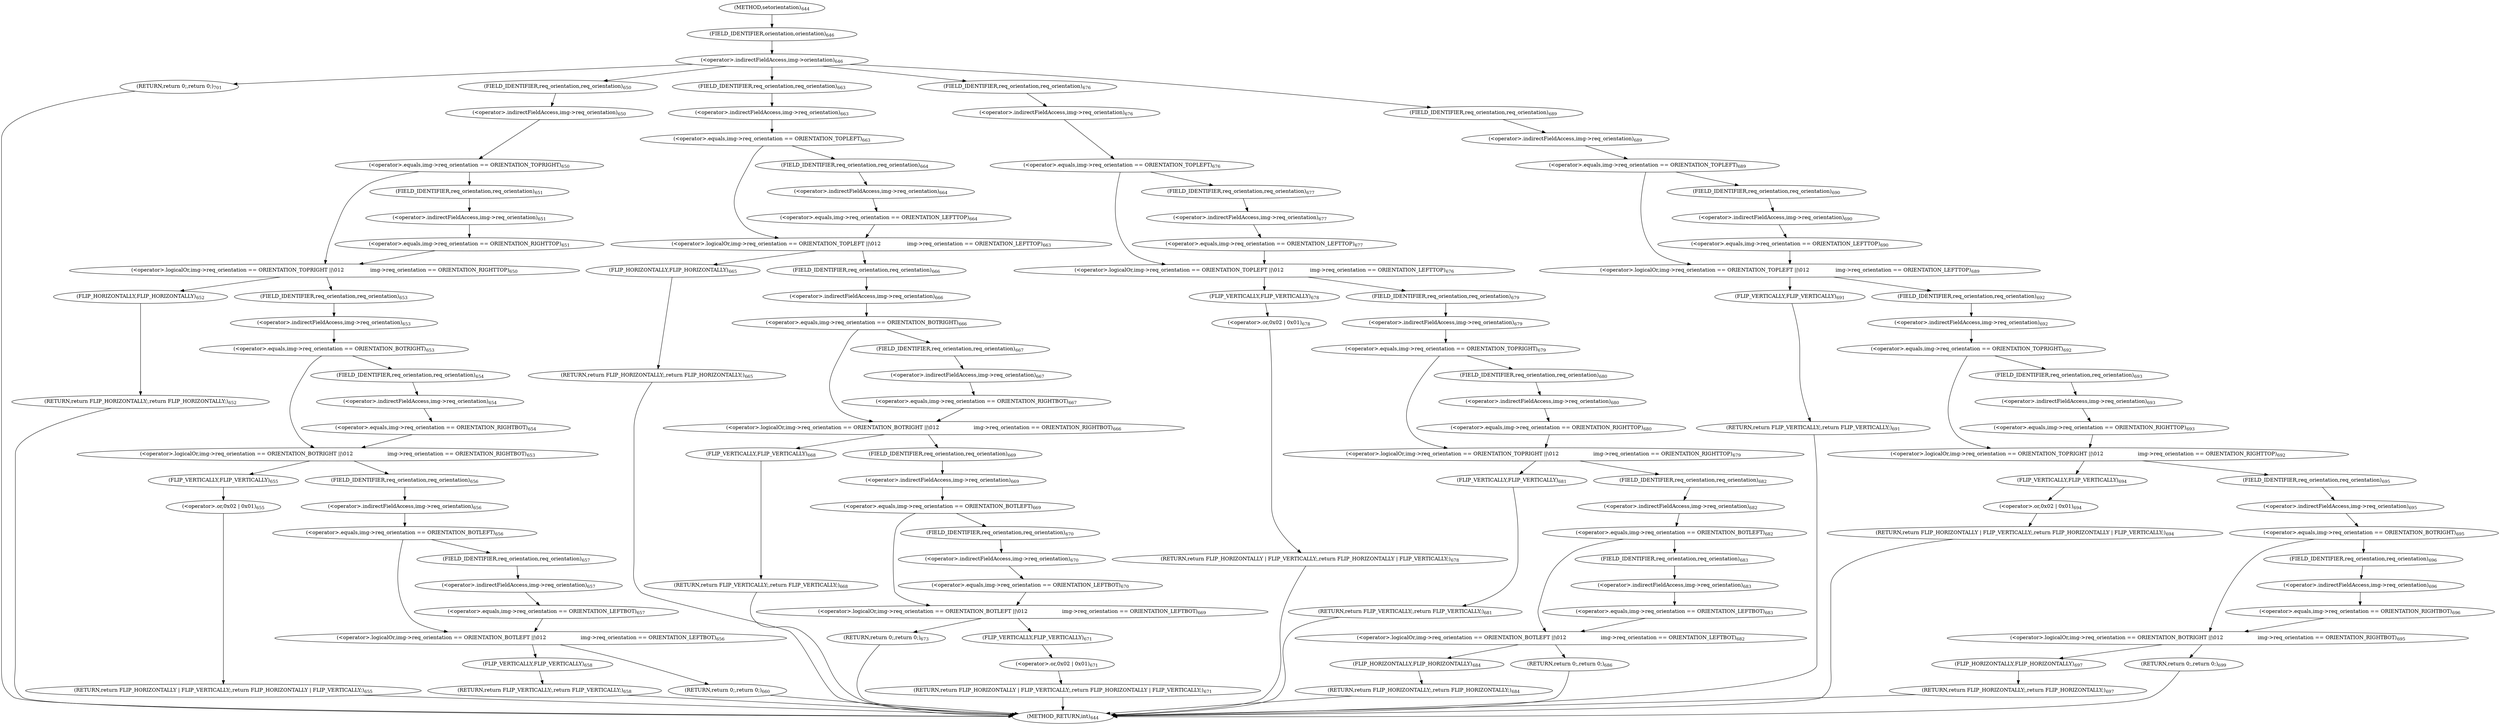 digraph "setorientation" {  
"46943" [label = <(&lt;operator&gt;.indirectFieldAccess,img-&gt;orientation)<SUB>646</SUB>> ]
"46945" [label = <(FIELD_IDENTIFIER,orientation,orientation)<SUB>646</SUB>> ]
"47208" [label = <(RETURN,return 0;,return 0;)<SUB>701</SUB>> ]
"46952" [label = <(&lt;operator&gt;.logicalOr,img-&gt;req_orientation == ORIENTATION_TOPRIGHT ||\012                img-&gt;req_orientation == ORIENTATION_RIGHTTOP)<SUB>650</SUB>> ]
"47017" [label = <(&lt;operator&gt;.logicalOr,img-&gt;req_orientation == ORIENTATION_TOPLEFT ||\012                img-&gt;req_orientation == ORIENTATION_LEFTTOP)<SUB>663</SUB>> ]
"47082" [label = <(&lt;operator&gt;.logicalOr,img-&gt;req_orientation == ORIENTATION_TOPLEFT ||\012                img-&gt;req_orientation == ORIENTATION_LEFTTOP)<SUB>676</SUB>> ]
"47147" [label = <(&lt;operator&gt;.logicalOr,img-&gt;req_orientation == ORIENTATION_TOPLEFT ||\012                img-&gt;req_orientation == ORIENTATION_LEFTTOP)<SUB>689</SUB>> ]
"46953" [label = <(&lt;operator&gt;.equals,img-&gt;req_orientation == ORIENTATION_TOPRIGHT)<SUB>650</SUB>> ]
"46958" [label = <(&lt;operator&gt;.equals,img-&gt;req_orientation == ORIENTATION_RIGHTTOP)<SUB>651</SUB>> ]
"46964" [label = <(RETURN,return FLIP_HORIZONTALLY;,return FLIP_HORIZONTALLY;)<SUB>652</SUB>> ]
"47018" [label = <(&lt;operator&gt;.equals,img-&gt;req_orientation == ORIENTATION_TOPLEFT)<SUB>663</SUB>> ]
"47023" [label = <(&lt;operator&gt;.equals,img-&gt;req_orientation == ORIENTATION_LEFTTOP)<SUB>664</SUB>> ]
"47029" [label = <(RETURN,return FLIP_HORIZONTALLY;,return FLIP_HORIZONTALLY;)<SUB>665</SUB>> ]
"47083" [label = <(&lt;operator&gt;.equals,img-&gt;req_orientation == ORIENTATION_TOPLEFT)<SUB>676</SUB>> ]
"47088" [label = <(&lt;operator&gt;.equals,img-&gt;req_orientation == ORIENTATION_LEFTTOP)<SUB>677</SUB>> ]
"47094" [label = <(RETURN,return FLIP_HORIZONTALLY | FLIP_VERTICALLY;,return FLIP_HORIZONTALLY | FLIP_VERTICALLY;)<SUB>678</SUB>> ]
"47148" [label = <(&lt;operator&gt;.equals,img-&gt;req_orientation == ORIENTATION_TOPLEFT)<SUB>689</SUB>> ]
"47153" [label = <(&lt;operator&gt;.equals,img-&gt;req_orientation == ORIENTATION_LEFTTOP)<SUB>690</SUB>> ]
"47159" [label = <(RETURN,return FLIP_VERTICALLY;,return FLIP_VERTICALLY;)<SUB>691</SUB>> ]
"46954" [label = <(&lt;operator&gt;.indirectFieldAccess,img-&gt;req_orientation)<SUB>650</SUB>> ]
"46959" [label = <(&lt;operator&gt;.indirectFieldAccess,img-&gt;req_orientation)<SUB>651</SUB>> ]
"46965" [label = <(FLIP_HORIZONTALLY,FLIP_HORIZONTALLY)<SUB>652</SUB>> ]
"47019" [label = <(&lt;operator&gt;.indirectFieldAccess,img-&gt;req_orientation)<SUB>663</SUB>> ]
"47024" [label = <(&lt;operator&gt;.indirectFieldAccess,img-&gt;req_orientation)<SUB>664</SUB>> ]
"47030" [label = <(FLIP_HORIZONTALLY,FLIP_HORIZONTALLY)<SUB>665</SUB>> ]
"47084" [label = <(&lt;operator&gt;.indirectFieldAccess,img-&gt;req_orientation)<SUB>676</SUB>> ]
"47089" [label = <(&lt;operator&gt;.indirectFieldAccess,img-&gt;req_orientation)<SUB>677</SUB>> ]
"47095" [label = <(&lt;operator&gt;.or,0x02 | 0x01)<SUB>678</SUB>> ]
"47149" [label = <(&lt;operator&gt;.indirectFieldAccess,img-&gt;req_orientation)<SUB>689</SUB>> ]
"47154" [label = <(&lt;operator&gt;.indirectFieldAccess,img-&gt;req_orientation)<SUB>690</SUB>> ]
"47160" [label = <(FLIP_VERTICALLY,FLIP_VERTICALLY)<SUB>691</SUB>> ]
"46956" [label = <(FIELD_IDENTIFIER,req_orientation,req_orientation)<SUB>650</SUB>> ]
"46961" [label = <(FIELD_IDENTIFIER,req_orientation,req_orientation)<SUB>651</SUB>> ]
"46971" [label = <(&lt;operator&gt;.logicalOr,img-&gt;req_orientation == ORIENTATION_BOTRIGHT ||\012                     img-&gt;req_orientation == ORIENTATION_RIGHTBOT)<SUB>653</SUB>> ]
"47021" [label = <(FIELD_IDENTIFIER,req_orientation,req_orientation)<SUB>663</SUB>> ]
"47026" [label = <(FIELD_IDENTIFIER,req_orientation,req_orientation)<SUB>664</SUB>> ]
"47036" [label = <(&lt;operator&gt;.logicalOr,img-&gt;req_orientation == ORIENTATION_BOTRIGHT ||\012                     img-&gt;req_orientation == ORIENTATION_RIGHTBOT)<SUB>666</SUB>> ]
"47086" [label = <(FIELD_IDENTIFIER,req_orientation,req_orientation)<SUB>676</SUB>> ]
"47091" [label = <(FIELD_IDENTIFIER,req_orientation,req_orientation)<SUB>677</SUB>> ]
"47097" [label = <(FLIP_VERTICALLY,FLIP_VERTICALLY)<SUB>678</SUB>> ]
"47103" [label = <(&lt;operator&gt;.logicalOr,img-&gt;req_orientation == ORIENTATION_TOPRIGHT ||\012                     img-&gt;req_orientation == ORIENTATION_RIGHTTOP)<SUB>679</SUB>> ]
"47151" [label = <(FIELD_IDENTIFIER,req_orientation,req_orientation)<SUB>689</SUB>> ]
"47156" [label = <(FIELD_IDENTIFIER,req_orientation,req_orientation)<SUB>690</SUB>> ]
"47166" [label = <(&lt;operator&gt;.logicalOr,img-&gt;req_orientation == ORIENTATION_TOPRIGHT ||\012                     img-&gt;req_orientation == ORIENTATION_RIGHTTOP)<SUB>692</SUB>> ]
"46972" [label = <(&lt;operator&gt;.equals,img-&gt;req_orientation == ORIENTATION_BOTRIGHT)<SUB>653</SUB>> ]
"46977" [label = <(&lt;operator&gt;.equals,img-&gt;req_orientation == ORIENTATION_RIGHTBOT)<SUB>654</SUB>> ]
"46983" [label = <(RETURN,return FLIP_HORIZONTALLY | FLIP_VERTICALLY;,return FLIP_HORIZONTALLY | FLIP_VERTICALLY;)<SUB>655</SUB>> ]
"47037" [label = <(&lt;operator&gt;.equals,img-&gt;req_orientation == ORIENTATION_BOTRIGHT)<SUB>666</SUB>> ]
"47042" [label = <(&lt;operator&gt;.equals,img-&gt;req_orientation == ORIENTATION_RIGHTBOT)<SUB>667</SUB>> ]
"47048" [label = <(RETURN,return FLIP_VERTICALLY;,return FLIP_VERTICALLY;)<SUB>668</SUB>> ]
"47104" [label = <(&lt;operator&gt;.equals,img-&gt;req_orientation == ORIENTATION_TOPRIGHT)<SUB>679</SUB>> ]
"47109" [label = <(&lt;operator&gt;.equals,img-&gt;req_orientation == ORIENTATION_RIGHTTOP)<SUB>680</SUB>> ]
"47115" [label = <(RETURN,return FLIP_VERTICALLY;,return FLIP_VERTICALLY;)<SUB>681</SUB>> ]
"47167" [label = <(&lt;operator&gt;.equals,img-&gt;req_orientation == ORIENTATION_TOPRIGHT)<SUB>692</SUB>> ]
"47172" [label = <(&lt;operator&gt;.equals,img-&gt;req_orientation == ORIENTATION_RIGHTTOP)<SUB>693</SUB>> ]
"47178" [label = <(RETURN,return FLIP_HORIZONTALLY | FLIP_VERTICALLY;,return FLIP_HORIZONTALLY | FLIP_VERTICALLY;)<SUB>694</SUB>> ]
"46973" [label = <(&lt;operator&gt;.indirectFieldAccess,img-&gt;req_orientation)<SUB>653</SUB>> ]
"46978" [label = <(&lt;operator&gt;.indirectFieldAccess,img-&gt;req_orientation)<SUB>654</SUB>> ]
"46984" [label = <(&lt;operator&gt;.or,0x02 | 0x01)<SUB>655</SUB>> ]
"47038" [label = <(&lt;operator&gt;.indirectFieldAccess,img-&gt;req_orientation)<SUB>666</SUB>> ]
"47043" [label = <(&lt;operator&gt;.indirectFieldAccess,img-&gt;req_orientation)<SUB>667</SUB>> ]
"47049" [label = <(FLIP_VERTICALLY,FLIP_VERTICALLY)<SUB>668</SUB>> ]
"47105" [label = <(&lt;operator&gt;.indirectFieldAccess,img-&gt;req_orientation)<SUB>679</SUB>> ]
"47110" [label = <(&lt;operator&gt;.indirectFieldAccess,img-&gt;req_orientation)<SUB>680</SUB>> ]
"47116" [label = <(FLIP_VERTICALLY,FLIP_VERTICALLY)<SUB>681</SUB>> ]
"47168" [label = <(&lt;operator&gt;.indirectFieldAccess,img-&gt;req_orientation)<SUB>692</SUB>> ]
"47173" [label = <(&lt;operator&gt;.indirectFieldAccess,img-&gt;req_orientation)<SUB>693</SUB>> ]
"47179" [label = <(&lt;operator&gt;.or,0x02 | 0x01)<SUB>694</SUB>> ]
"46975" [label = <(FIELD_IDENTIFIER,req_orientation,req_orientation)<SUB>653</SUB>> ]
"46980" [label = <(FIELD_IDENTIFIER,req_orientation,req_orientation)<SUB>654</SUB>> ]
"46986" [label = <(FLIP_VERTICALLY,FLIP_VERTICALLY)<SUB>655</SUB>> ]
"46992" [label = <(&lt;operator&gt;.logicalOr,img-&gt;req_orientation == ORIENTATION_BOTLEFT ||\012                     img-&gt;req_orientation == ORIENTATION_LEFTBOT)<SUB>656</SUB>> ]
"47040" [label = <(FIELD_IDENTIFIER,req_orientation,req_orientation)<SUB>666</SUB>> ]
"47045" [label = <(FIELD_IDENTIFIER,req_orientation,req_orientation)<SUB>667</SUB>> ]
"47055" [label = <(&lt;operator&gt;.logicalOr,img-&gt;req_orientation == ORIENTATION_BOTLEFT ||\012                     img-&gt;req_orientation == ORIENTATION_LEFTBOT)<SUB>669</SUB>> ]
"47107" [label = <(FIELD_IDENTIFIER,req_orientation,req_orientation)<SUB>679</SUB>> ]
"47112" [label = <(FIELD_IDENTIFIER,req_orientation,req_orientation)<SUB>680</SUB>> ]
"47122" [label = <(&lt;operator&gt;.logicalOr,img-&gt;req_orientation == ORIENTATION_BOTLEFT ||\012                     img-&gt;req_orientation == ORIENTATION_LEFTBOT)<SUB>682</SUB>> ]
"47170" [label = <(FIELD_IDENTIFIER,req_orientation,req_orientation)<SUB>692</SUB>> ]
"47175" [label = <(FIELD_IDENTIFIER,req_orientation,req_orientation)<SUB>693</SUB>> ]
"47181" [label = <(FLIP_VERTICALLY,FLIP_VERTICALLY)<SUB>694</SUB>> ]
"47187" [label = <(&lt;operator&gt;.logicalOr,img-&gt;req_orientation == ORIENTATION_BOTRIGHT ||\012                     img-&gt;req_orientation == ORIENTATION_RIGHTBOT)<SUB>695</SUB>> ]
"46993" [label = <(&lt;operator&gt;.equals,img-&gt;req_orientation == ORIENTATION_BOTLEFT)<SUB>656</SUB>> ]
"46998" [label = <(&lt;operator&gt;.equals,img-&gt;req_orientation == ORIENTATION_LEFTBOT)<SUB>657</SUB>> ]
"47004" [label = <(RETURN,return FLIP_VERTICALLY;,return FLIP_VERTICALLY;)<SUB>658</SUB>> ]
"47056" [label = <(&lt;operator&gt;.equals,img-&gt;req_orientation == ORIENTATION_BOTLEFT)<SUB>669</SUB>> ]
"47061" [label = <(&lt;operator&gt;.equals,img-&gt;req_orientation == ORIENTATION_LEFTBOT)<SUB>670</SUB>> ]
"47067" [label = <(RETURN,return FLIP_HORIZONTALLY | FLIP_VERTICALLY;,return FLIP_HORIZONTALLY | FLIP_VERTICALLY;)<SUB>671</SUB>> ]
"47123" [label = <(&lt;operator&gt;.equals,img-&gt;req_orientation == ORIENTATION_BOTLEFT)<SUB>682</SUB>> ]
"47128" [label = <(&lt;operator&gt;.equals,img-&gt;req_orientation == ORIENTATION_LEFTBOT)<SUB>683</SUB>> ]
"47134" [label = <(RETURN,return FLIP_HORIZONTALLY;,return FLIP_HORIZONTALLY;)<SUB>684</SUB>> ]
"47188" [label = <(&lt;operator&gt;.equals,img-&gt;req_orientation == ORIENTATION_BOTRIGHT)<SUB>695</SUB>> ]
"47193" [label = <(&lt;operator&gt;.equals,img-&gt;req_orientation == ORIENTATION_RIGHTBOT)<SUB>696</SUB>> ]
"47199" [label = <(RETURN,return FLIP_HORIZONTALLY;,return FLIP_HORIZONTALLY;)<SUB>697</SUB>> ]
"46994" [label = <(&lt;operator&gt;.indirectFieldAccess,img-&gt;req_orientation)<SUB>656</SUB>> ]
"46999" [label = <(&lt;operator&gt;.indirectFieldAccess,img-&gt;req_orientation)<SUB>657</SUB>> ]
"47005" [label = <(FLIP_VERTICALLY,FLIP_VERTICALLY)<SUB>658</SUB>> ]
"47010" [label = <(RETURN,return 0;,return 0;)<SUB>660</SUB>> ]
"47057" [label = <(&lt;operator&gt;.indirectFieldAccess,img-&gt;req_orientation)<SUB>669</SUB>> ]
"47062" [label = <(&lt;operator&gt;.indirectFieldAccess,img-&gt;req_orientation)<SUB>670</SUB>> ]
"47068" [label = <(&lt;operator&gt;.or,0x02 | 0x01)<SUB>671</SUB>> ]
"47075" [label = <(RETURN,return 0;,return 0;)<SUB>673</SUB>> ]
"47124" [label = <(&lt;operator&gt;.indirectFieldAccess,img-&gt;req_orientation)<SUB>682</SUB>> ]
"47129" [label = <(&lt;operator&gt;.indirectFieldAccess,img-&gt;req_orientation)<SUB>683</SUB>> ]
"47135" [label = <(FLIP_HORIZONTALLY,FLIP_HORIZONTALLY)<SUB>684</SUB>> ]
"47140" [label = <(RETURN,return 0;,return 0;)<SUB>686</SUB>> ]
"47189" [label = <(&lt;operator&gt;.indirectFieldAccess,img-&gt;req_orientation)<SUB>695</SUB>> ]
"47194" [label = <(&lt;operator&gt;.indirectFieldAccess,img-&gt;req_orientation)<SUB>696</SUB>> ]
"47200" [label = <(FLIP_HORIZONTALLY,FLIP_HORIZONTALLY)<SUB>697</SUB>> ]
"47205" [label = <(RETURN,return 0;,return 0;)<SUB>699</SUB>> ]
"46996" [label = <(FIELD_IDENTIFIER,req_orientation,req_orientation)<SUB>656</SUB>> ]
"47001" [label = <(FIELD_IDENTIFIER,req_orientation,req_orientation)<SUB>657</SUB>> ]
"47059" [label = <(FIELD_IDENTIFIER,req_orientation,req_orientation)<SUB>669</SUB>> ]
"47064" [label = <(FIELD_IDENTIFIER,req_orientation,req_orientation)<SUB>670</SUB>> ]
"47070" [label = <(FLIP_VERTICALLY,FLIP_VERTICALLY)<SUB>671</SUB>> ]
"47126" [label = <(FIELD_IDENTIFIER,req_orientation,req_orientation)<SUB>682</SUB>> ]
"47131" [label = <(FIELD_IDENTIFIER,req_orientation,req_orientation)<SUB>683</SUB>> ]
"47191" [label = <(FIELD_IDENTIFIER,req_orientation,req_orientation)<SUB>695</SUB>> ]
"47196" [label = <(FIELD_IDENTIFIER,req_orientation,req_orientation)<SUB>696</SUB>> ]
"46939" [label = <(METHOD,setorientation)<SUB>644</SUB>> ]
"47210" [label = <(METHOD_RETURN,int)<SUB>644</SUB>> ]
  "46943" -> "46956" 
  "46943" -> "47021" 
  "46943" -> "47086" 
  "46943" -> "47151" 
  "46943" -> "47208" 
  "46945" -> "46943" 
  "47208" -> "47210" 
  "46952" -> "46965" 
  "46952" -> "46975" 
  "47017" -> "47030" 
  "47017" -> "47040" 
  "47082" -> "47097" 
  "47082" -> "47107" 
  "47147" -> "47160" 
  "47147" -> "47170" 
  "46953" -> "46952" 
  "46953" -> "46961" 
  "46958" -> "46952" 
  "46964" -> "47210" 
  "47018" -> "47017" 
  "47018" -> "47026" 
  "47023" -> "47017" 
  "47029" -> "47210" 
  "47083" -> "47082" 
  "47083" -> "47091" 
  "47088" -> "47082" 
  "47094" -> "47210" 
  "47148" -> "47147" 
  "47148" -> "47156" 
  "47153" -> "47147" 
  "47159" -> "47210" 
  "46954" -> "46953" 
  "46959" -> "46958" 
  "46965" -> "46964" 
  "47019" -> "47018" 
  "47024" -> "47023" 
  "47030" -> "47029" 
  "47084" -> "47083" 
  "47089" -> "47088" 
  "47095" -> "47094" 
  "47149" -> "47148" 
  "47154" -> "47153" 
  "47160" -> "47159" 
  "46956" -> "46954" 
  "46961" -> "46959" 
  "46971" -> "46986" 
  "46971" -> "46996" 
  "47021" -> "47019" 
  "47026" -> "47024" 
  "47036" -> "47049" 
  "47036" -> "47059" 
  "47086" -> "47084" 
  "47091" -> "47089" 
  "47097" -> "47095" 
  "47103" -> "47116" 
  "47103" -> "47126" 
  "47151" -> "47149" 
  "47156" -> "47154" 
  "47166" -> "47181" 
  "47166" -> "47191" 
  "46972" -> "46971" 
  "46972" -> "46980" 
  "46977" -> "46971" 
  "46983" -> "47210" 
  "47037" -> "47036" 
  "47037" -> "47045" 
  "47042" -> "47036" 
  "47048" -> "47210" 
  "47104" -> "47103" 
  "47104" -> "47112" 
  "47109" -> "47103" 
  "47115" -> "47210" 
  "47167" -> "47166" 
  "47167" -> "47175" 
  "47172" -> "47166" 
  "47178" -> "47210" 
  "46973" -> "46972" 
  "46978" -> "46977" 
  "46984" -> "46983" 
  "47038" -> "47037" 
  "47043" -> "47042" 
  "47049" -> "47048" 
  "47105" -> "47104" 
  "47110" -> "47109" 
  "47116" -> "47115" 
  "47168" -> "47167" 
  "47173" -> "47172" 
  "47179" -> "47178" 
  "46975" -> "46973" 
  "46980" -> "46978" 
  "46986" -> "46984" 
  "46992" -> "47005" 
  "46992" -> "47010" 
  "47040" -> "47038" 
  "47045" -> "47043" 
  "47055" -> "47070" 
  "47055" -> "47075" 
  "47107" -> "47105" 
  "47112" -> "47110" 
  "47122" -> "47135" 
  "47122" -> "47140" 
  "47170" -> "47168" 
  "47175" -> "47173" 
  "47181" -> "47179" 
  "47187" -> "47200" 
  "47187" -> "47205" 
  "46993" -> "46992" 
  "46993" -> "47001" 
  "46998" -> "46992" 
  "47004" -> "47210" 
  "47056" -> "47055" 
  "47056" -> "47064" 
  "47061" -> "47055" 
  "47067" -> "47210" 
  "47123" -> "47122" 
  "47123" -> "47131" 
  "47128" -> "47122" 
  "47134" -> "47210" 
  "47188" -> "47187" 
  "47188" -> "47196" 
  "47193" -> "47187" 
  "47199" -> "47210" 
  "46994" -> "46993" 
  "46999" -> "46998" 
  "47005" -> "47004" 
  "47010" -> "47210" 
  "47057" -> "47056" 
  "47062" -> "47061" 
  "47068" -> "47067" 
  "47075" -> "47210" 
  "47124" -> "47123" 
  "47129" -> "47128" 
  "47135" -> "47134" 
  "47140" -> "47210" 
  "47189" -> "47188" 
  "47194" -> "47193" 
  "47200" -> "47199" 
  "47205" -> "47210" 
  "46996" -> "46994" 
  "47001" -> "46999" 
  "47059" -> "47057" 
  "47064" -> "47062" 
  "47070" -> "47068" 
  "47126" -> "47124" 
  "47131" -> "47129" 
  "47191" -> "47189" 
  "47196" -> "47194" 
  "46939" -> "46945" 
}

